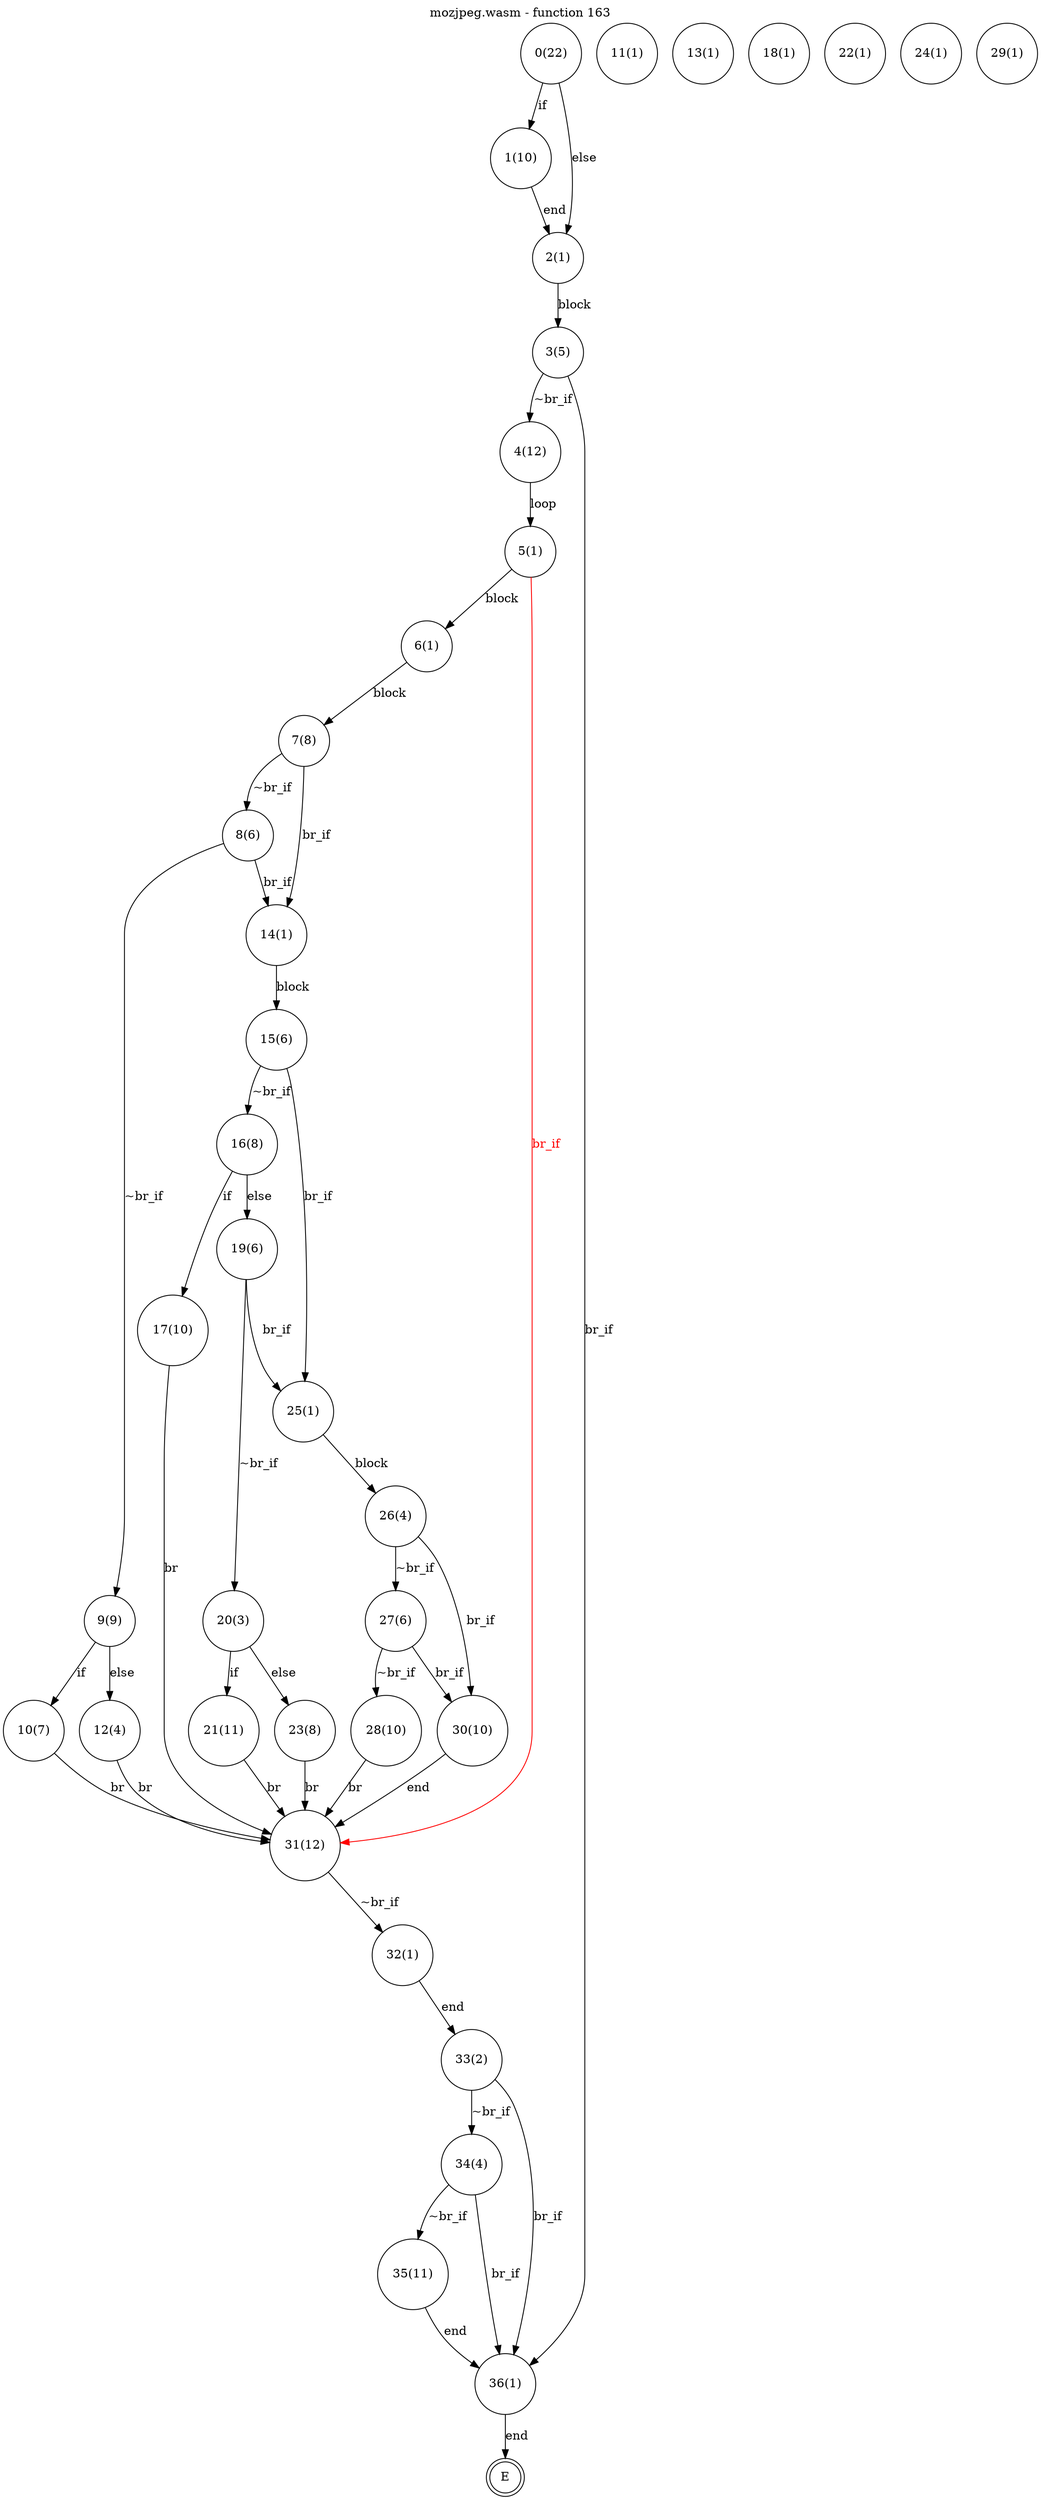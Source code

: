 digraph finite_state_machine {
    label = "mozjpeg.wasm - function 163"
    labelloc =  t
    labelfontsize = 16
    labelfontcolor = black
    labelfontname = "Helvetica"
    node [shape = doublecircle]; E ;
node [shape=circle, fontcolor=black, style="", label="0(22)"]0
node [shape=circle, fontcolor=black, style="", label="1(10)"]1
node [shape=circle, fontcolor=black, style="", label="2(1)"]2
node [shape=circle, fontcolor=black, style="", label="3(5)"]3
node [shape=circle, fontcolor=black, style="", label="4(12)"]4
node [shape=circle, fontcolor=black, style="", label="5(1)"]5
node [shape=circle, fontcolor=black, style="", label="6(1)"]6
node [shape=circle, fontcolor=black, style="", label="7(8)"]7
node [shape=circle, fontcolor=black, style="", label="8(6)"]8
node [shape=circle, fontcolor=black, style="", label="9(9)"]9
node [shape=circle, fontcolor=black, style="", label="10(7)"]10
node [shape=circle, fontcolor=black, style="", label="11(1)"]11
node [shape=circle, fontcolor=black, style="", label="12(4)"]12
node [shape=circle, fontcolor=black, style="", label="13(1)"]13
node [shape=circle, fontcolor=black, style="", label="14(1)"]14
node [shape=circle, fontcolor=black, style="", label="15(6)"]15
node [shape=circle, fontcolor=black, style="", label="16(8)"]16
node [shape=circle, fontcolor=black, style="", label="17(10)"]17
node [shape=circle, fontcolor=black, style="", label="18(1)"]18
node [shape=circle, fontcolor=black, style="", label="19(6)"]19
node [shape=circle, fontcolor=black, style="", label="20(3)"]20
node [shape=circle, fontcolor=black, style="", label="21(11)"]21
node [shape=circle, fontcolor=black, style="", label="22(1)"]22
node [shape=circle, fontcolor=black, style="", label="23(8)"]23
node [shape=circle, fontcolor=black, style="", label="24(1)"]24
node [shape=circle, fontcolor=black, style="", label="25(1)"]25
node [shape=circle, fontcolor=black, style="", label="26(4)"]26
node [shape=circle, fontcolor=black, style="", label="27(6)"]27
node [shape=circle, fontcolor=black, style="", label="28(10)"]28
node [shape=circle, fontcolor=black, style="", label="29(1)"]29
node [shape=circle, fontcolor=black, style="", label="30(10)"]30
node [shape=circle, fontcolor=black, style="", label="31(12)"]31
node [shape=circle, fontcolor=black, style="", label="32(1)"]32
node [shape=circle, fontcolor=black, style="", label="33(2)"]33
node [shape=circle, fontcolor=black, style="", label="34(4)"]34
node [shape=circle, fontcolor=black, style="", label="35(11)"]35
node [shape=circle, fontcolor=black, style="", label="36(1)"]36
node [shape=circle, fontcolor=black, style="", label="E"]E
    0 -> 1[label="if"];
    0 -> 2[label="else"];
    1 -> 2[label="end"];
    2 -> 3[label="block"];
    3 -> 4[label="~br_if"];
    3 -> 36[label="br_if"];
    4 -> 5[label="loop"];
    5 -> 6[label="block"];
    6 -> 7[label="block"];
    7 -> 8[label="~br_if"];
    7 -> 14[label="br_if"];
    8 -> 9[label="~br_if"];
    8 -> 14[label="br_if"];
    9 -> 10[label="if"];
    9 -> 12[label="else"];
    10 -> 31[label="br"];
    12 -> 31[label="br"];
    14 -> 15[label="block"];
    15 -> 16[label="~br_if"];
    15 -> 25[label="br_if"];
    16 -> 17[label="if"];
    16 -> 19[label="else"];
    17 -> 31[label="br"];
    19 -> 20[label="~br_if"];
    19 -> 25[label="br_if"];
    20 -> 21[label="if"];
    20 -> 23[label="else"];
    21 -> 31[label="br"];
    23 -> 31[label="br"];
    25 -> 26[label="block"];
    26 -> 27[label="~br_if"];
    26 -> 30[label="br_if"];
    27 -> 28[label="~br_if"];
    27 -> 30[label="br_if"];
    28 -> 31[label="br"];
    30 -> 31[label="end"];
    31 -> 32[label="~br_if"];
    31 -> 5[color="red" dir=back fontcolor="red" label="br_if"];
    32 -> 33[label="end"];
    33 -> 34[label="~br_if"];
    33 -> 36[label="br_if"];
    34 -> 35[label="~br_if"];
    34 -> 36[label="br_if"];
    35 -> 36[label="end"];
    36 -> E[label="end"];
}
